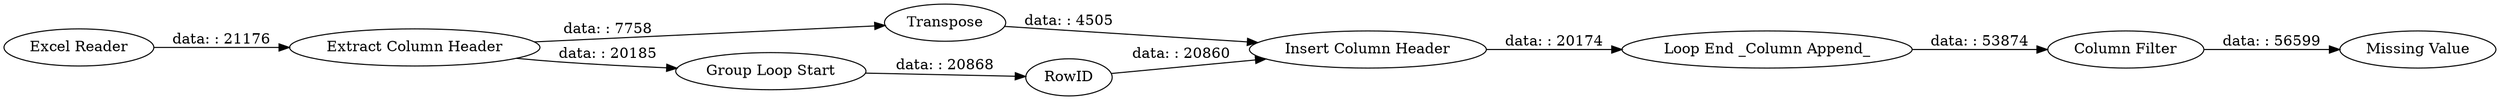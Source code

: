 digraph {
	"-2488473720126405050_4" [label="Loop End _Column Append_"]
	"-2488473720126405050_8" [label=RowID]
	"-2488473720126405050_11" [label="Missing Value"]
	"-2488473720126405050_14" [label=Transpose]
	"-2488473720126405050_7" [label="Group Loop Start"]
	"-2488473720126405050_13" [label="Insert Column Header"]
	"-2488473720126405050_9" [label="Extract Column Header"]
	"-2488473720126405050_1" [label="Excel Reader"]
	"-2488473720126405050_10" [label="Column Filter"]
	"-2488473720126405050_13" -> "-2488473720126405050_4" [label="data: : 20174"]
	"-2488473720126405050_9" -> "-2488473720126405050_7" [label="data: : 20185"]
	"-2488473720126405050_1" -> "-2488473720126405050_9" [label="data: : 21176"]
	"-2488473720126405050_4" -> "-2488473720126405050_10" [label="data: : 53874"]
	"-2488473720126405050_10" -> "-2488473720126405050_11" [label="data: : 56599"]
	"-2488473720126405050_7" -> "-2488473720126405050_8" [label="data: : 20868"]
	"-2488473720126405050_9" -> "-2488473720126405050_14" [label="data: : 7758"]
	"-2488473720126405050_14" -> "-2488473720126405050_13" [label="data: : 4505"]
	"-2488473720126405050_8" -> "-2488473720126405050_13" [label="data: : 20860"]
	rankdir=LR
}
